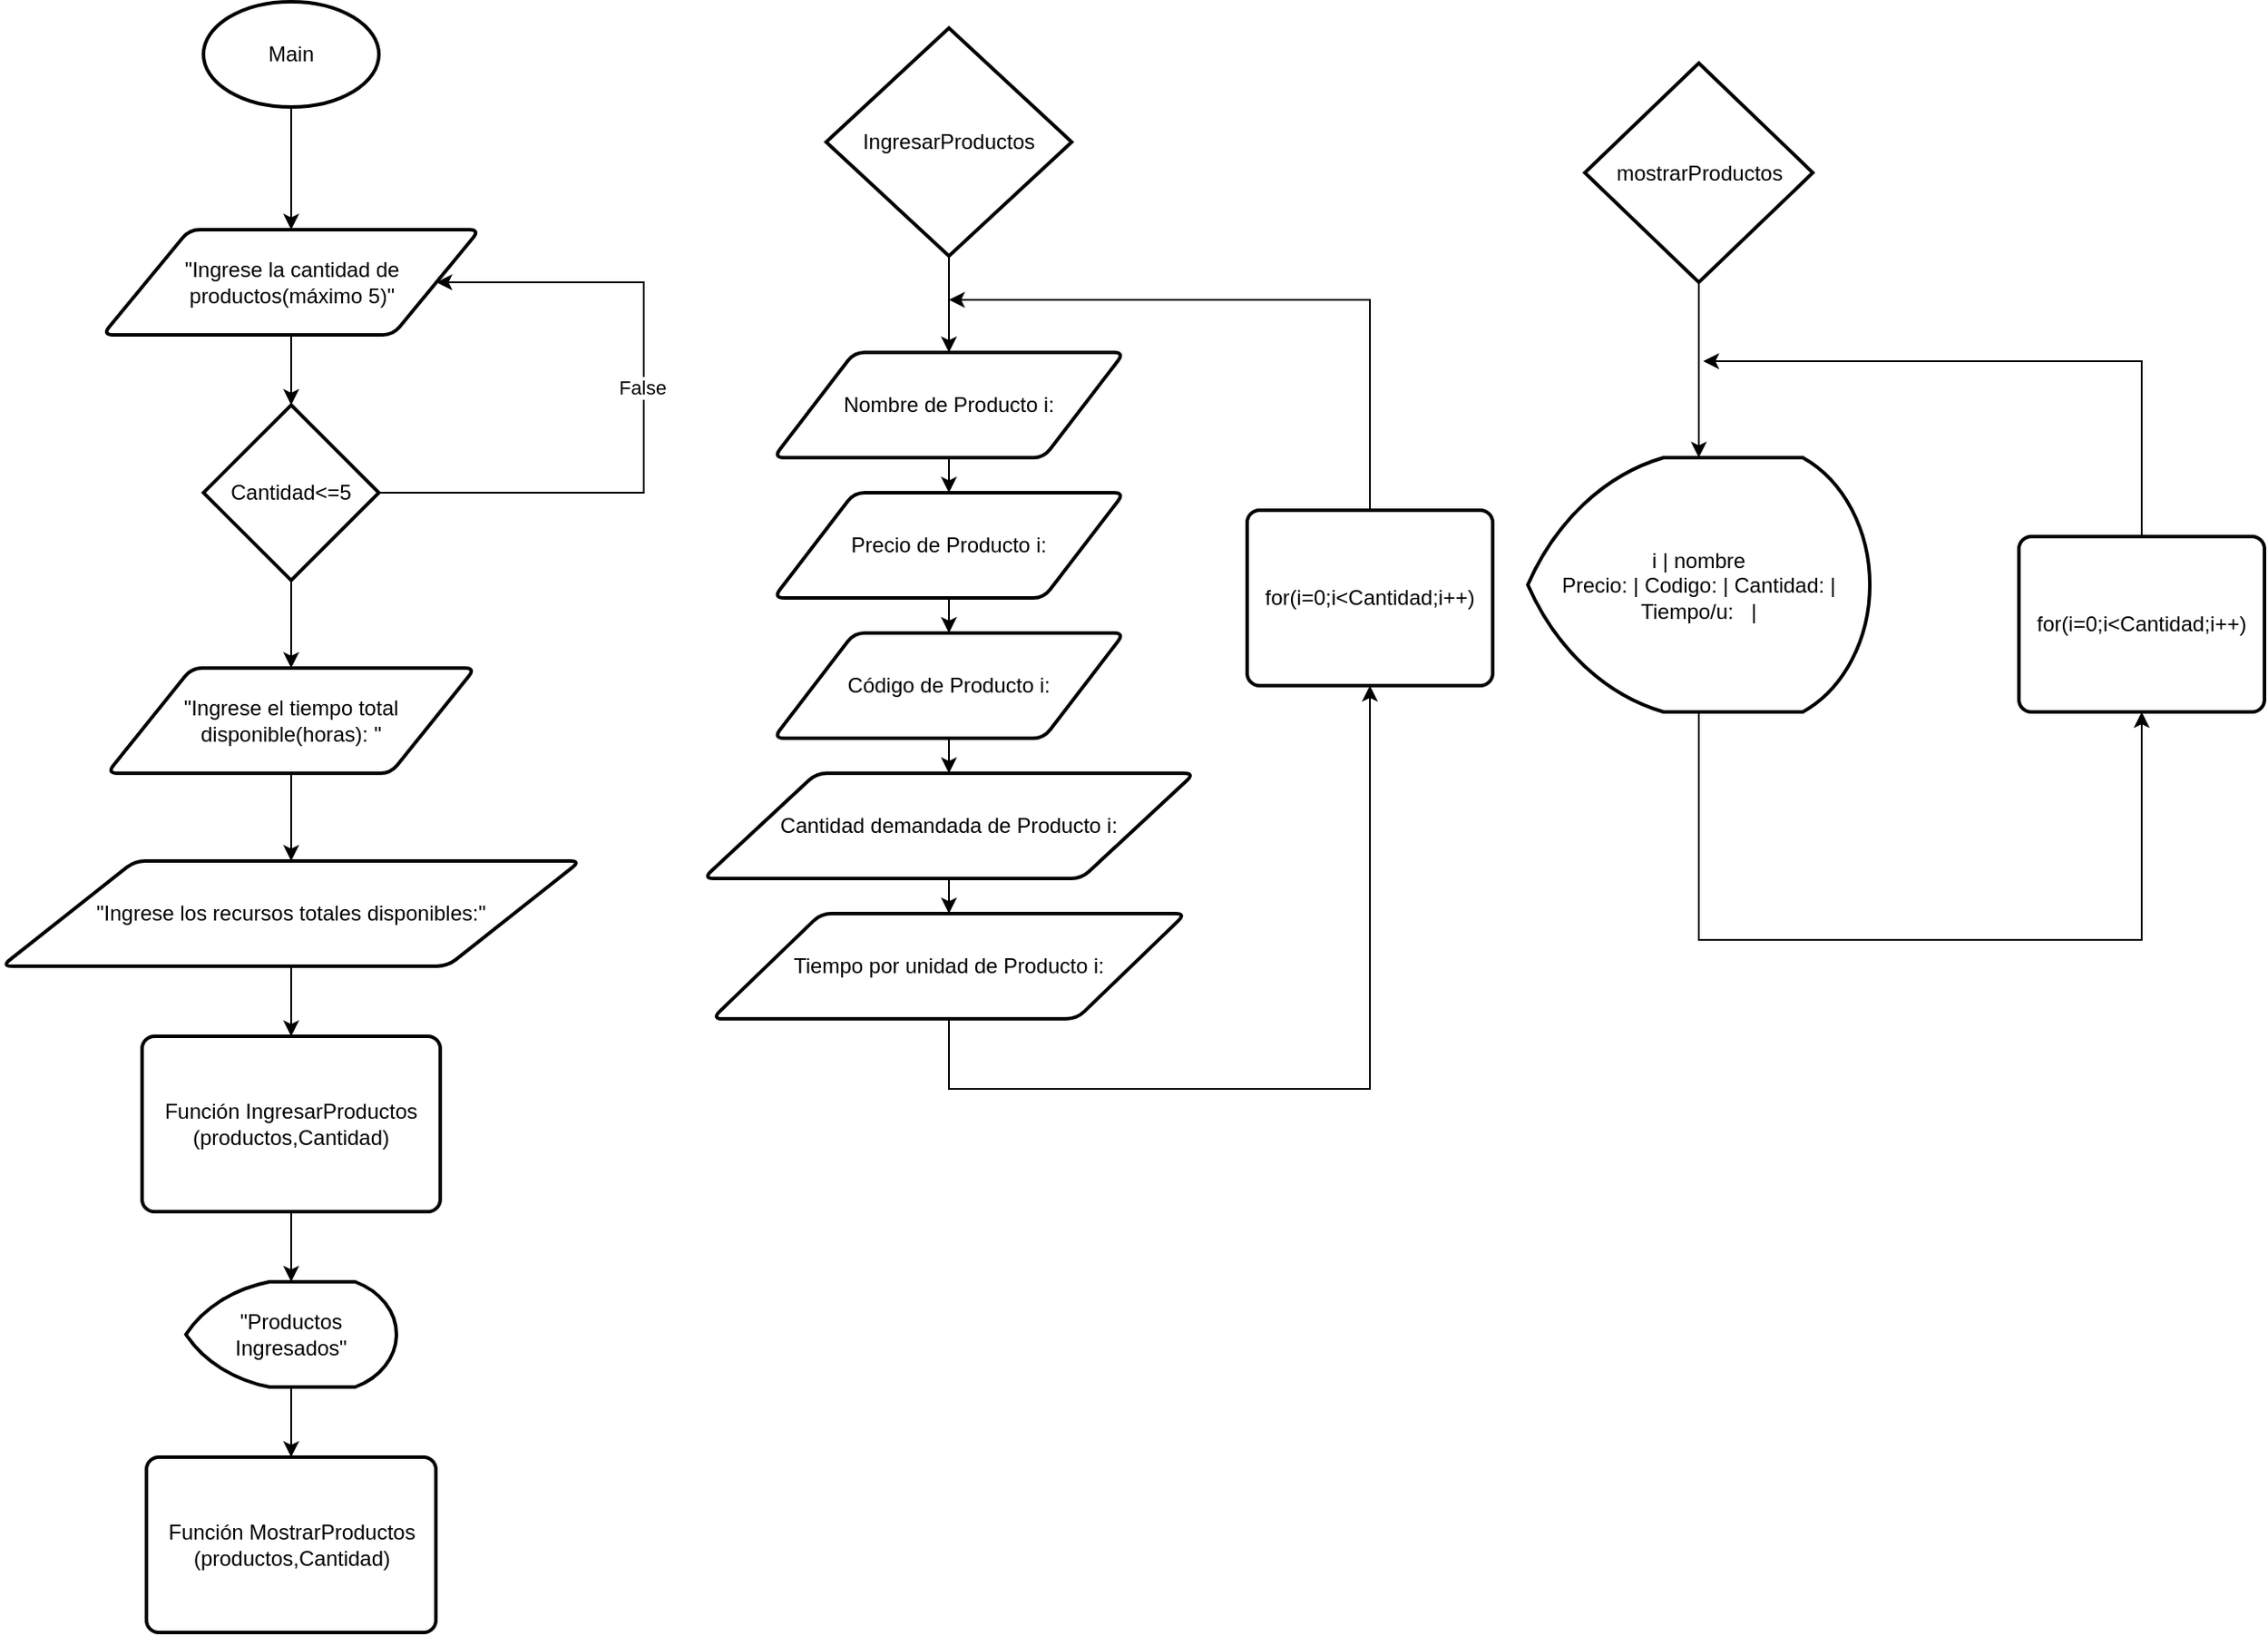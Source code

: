 <mxfile version="27.0.5">
  <diagram name="Página-1" id="7f4B3Y-akTW4V8ARh-Hn">
    <mxGraphModel dx="1617" dy="1020" grid="1" gridSize="10" guides="1" tooltips="1" connect="1" arrows="1" fold="1" page="1" pageScale="1" pageWidth="1200" pageHeight="1600" math="0" shadow="0">
      <root>
        <mxCell id="0" />
        <mxCell id="1" parent="0" />
        <mxCell id="LcZc_sEwQm5LV-d36QQi-3" style="edgeStyle=orthogonalEdgeStyle;rounded=0;orthogonalLoop=1;jettySize=auto;html=1;entryX=0.5;entryY=0;entryDx=0;entryDy=0;" edge="1" parent="1" source="LcZc_sEwQm5LV-d36QQi-1" target="LcZc_sEwQm5LV-d36QQi-2">
          <mxGeometry relative="1" as="geometry" />
        </mxCell>
        <mxCell id="LcZc_sEwQm5LV-d36QQi-1" value="Main" style="strokeWidth=2;html=1;shape=mxgraph.flowchart.start_1;whiteSpace=wrap;" vertex="1" parent="1">
          <mxGeometry x="135" y="5" width="100" height="60" as="geometry" />
        </mxCell>
        <mxCell id="LcZc_sEwQm5LV-d36QQi-2" value="&quot;Ingrese la cantidad de productos(máximo 5)&quot;" style="shape=parallelogram;html=1;strokeWidth=2;perimeter=parallelogramPerimeter;whiteSpace=wrap;rounded=1;arcSize=12;size=0.23;" vertex="1" parent="1">
          <mxGeometry x="77.5" y="135" width="215" height="60" as="geometry" />
        </mxCell>
        <mxCell id="LcZc_sEwQm5LV-d36QQi-5" style="edgeStyle=orthogonalEdgeStyle;rounded=0;orthogonalLoop=1;jettySize=auto;html=1;entryX=1;entryY=0.5;entryDx=0;entryDy=0;exitX=1;exitY=0.5;exitDx=0;exitDy=0;exitPerimeter=0;" edge="1" parent="1" source="LcZc_sEwQm5LV-d36QQi-4" target="LcZc_sEwQm5LV-d36QQi-2">
          <mxGeometry relative="1" as="geometry">
            <mxPoint x="385" y="145" as="targetPoint" />
            <mxPoint x="295" y="245" as="sourcePoint" />
            <Array as="points">
              <mxPoint x="386" y="285" />
              <mxPoint x="386" y="165" />
            </Array>
          </mxGeometry>
        </mxCell>
        <mxCell id="LcZc_sEwQm5LV-d36QQi-6" value="False" style="edgeLabel;html=1;align=center;verticalAlign=middle;resizable=0;points=[];" vertex="1" connectable="0" parent="LcZc_sEwQm5LV-d36QQi-5">
          <mxGeometry x="0.145" relative="1" as="geometry">
            <mxPoint x="-1" y="12" as="offset" />
          </mxGeometry>
        </mxCell>
        <mxCell id="LcZc_sEwQm5LV-d36QQi-9" style="edgeStyle=orthogonalEdgeStyle;rounded=0;orthogonalLoop=1;jettySize=auto;html=1;exitX=0.5;exitY=1;exitDx=0;exitDy=0;exitPerimeter=0;entryX=0.5;entryY=0;entryDx=0;entryDy=0;" edge="1" parent="1" source="LcZc_sEwQm5LV-d36QQi-4" target="LcZc_sEwQm5LV-d36QQi-8">
          <mxGeometry relative="1" as="geometry" />
        </mxCell>
        <mxCell id="LcZc_sEwQm5LV-d36QQi-4" value="Cantidad&amp;lt;=5" style="strokeWidth=2;html=1;shape=mxgraph.flowchart.decision;whiteSpace=wrap;" vertex="1" parent="1">
          <mxGeometry x="135" y="235" width="100" height="100" as="geometry" />
        </mxCell>
        <mxCell id="LcZc_sEwQm5LV-d36QQi-7" style="edgeStyle=orthogonalEdgeStyle;rounded=0;orthogonalLoop=1;jettySize=auto;html=1;exitX=0.5;exitY=1;exitDx=0;exitDy=0;entryX=0.5;entryY=0;entryDx=0;entryDy=0;entryPerimeter=0;" edge="1" parent="1" source="LcZc_sEwQm5LV-d36QQi-2" target="LcZc_sEwQm5LV-d36QQi-4">
          <mxGeometry relative="1" as="geometry" />
        </mxCell>
        <mxCell id="LcZc_sEwQm5LV-d36QQi-11" style="edgeStyle=orthogonalEdgeStyle;rounded=0;orthogonalLoop=1;jettySize=auto;html=1;" edge="1" parent="1" source="LcZc_sEwQm5LV-d36QQi-8" target="LcZc_sEwQm5LV-d36QQi-10">
          <mxGeometry relative="1" as="geometry" />
        </mxCell>
        <mxCell id="LcZc_sEwQm5LV-d36QQi-8" value="&quot;Ingrese el tiempo total disponible(horas): &quot;" style="shape=parallelogram;html=1;strokeWidth=2;perimeter=parallelogramPerimeter;whiteSpace=wrap;rounded=1;arcSize=12;size=0.23;" vertex="1" parent="1">
          <mxGeometry x="80" y="385" width="210" height="60" as="geometry" />
        </mxCell>
        <mxCell id="LcZc_sEwQm5LV-d36QQi-32" style="edgeStyle=orthogonalEdgeStyle;rounded=0;orthogonalLoop=1;jettySize=auto;html=1;exitX=0.5;exitY=1;exitDx=0;exitDy=0;entryX=0.5;entryY=0;entryDx=0;entryDy=0;" edge="1" parent="1" source="LcZc_sEwQm5LV-d36QQi-10" target="LcZc_sEwQm5LV-d36QQi-31">
          <mxGeometry relative="1" as="geometry" />
        </mxCell>
        <mxCell id="LcZc_sEwQm5LV-d36QQi-10" value="&quot;Ingrese los recursos totales disponibles:&quot;" style="shape=parallelogram;html=1;strokeWidth=2;perimeter=parallelogramPerimeter;whiteSpace=wrap;rounded=1;arcSize=12;size=0.23;" vertex="1" parent="1">
          <mxGeometry x="20" y="495" width="330" height="60" as="geometry" />
        </mxCell>
        <mxCell id="LcZc_sEwQm5LV-d36QQi-28" style="edgeStyle=orthogonalEdgeStyle;rounded=0;orthogonalLoop=1;jettySize=auto;html=1;exitX=0.5;exitY=0;exitDx=0;exitDy=0;" edge="1" parent="1" source="LcZc_sEwQm5LV-d36QQi-12">
          <mxGeometry relative="1" as="geometry">
            <mxPoint x="560" y="175" as="targetPoint" />
            <Array as="points">
              <mxPoint x="800" y="175" />
            </Array>
          </mxGeometry>
        </mxCell>
        <mxCell id="LcZc_sEwQm5LV-d36QQi-12" value="for(i=0;i&amp;lt;Cantidad;i++)" style="rounded=1;whiteSpace=wrap;html=1;absoluteArcSize=1;arcSize=14;strokeWidth=2;" vertex="1" parent="1">
          <mxGeometry x="730" y="295" width="140" height="100" as="geometry" />
        </mxCell>
        <mxCell id="LcZc_sEwQm5LV-d36QQi-23" style="edgeStyle=orthogonalEdgeStyle;rounded=0;orthogonalLoop=1;jettySize=auto;html=1;exitX=0.5;exitY=1;exitDx=0;exitDy=0;entryX=0.5;entryY=0;entryDx=0;entryDy=0;" edge="1" parent="1" source="LcZc_sEwQm5LV-d36QQi-14" target="LcZc_sEwQm5LV-d36QQi-19">
          <mxGeometry relative="1" as="geometry" />
        </mxCell>
        <mxCell id="LcZc_sEwQm5LV-d36QQi-14" value="Nombre de Producto i: " style="shape=parallelogram;html=1;strokeWidth=2;perimeter=parallelogramPerimeter;whiteSpace=wrap;rounded=1;arcSize=12;size=0.23;" vertex="1" parent="1">
          <mxGeometry x="460" y="205" width="200" height="60" as="geometry" />
        </mxCell>
        <mxCell id="LcZc_sEwQm5LV-d36QQi-24" style="edgeStyle=orthogonalEdgeStyle;rounded=0;orthogonalLoop=1;jettySize=auto;html=1;exitX=0.5;exitY=1;exitDx=0;exitDy=0;entryX=0.5;entryY=0;entryDx=0;entryDy=0;" edge="1" parent="1" source="LcZc_sEwQm5LV-d36QQi-19" target="LcZc_sEwQm5LV-d36QQi-20">
          <mxGeometry relative="1" as="geometry" />
        </mxCell>
        <mxCell id="LcZc_sEwQm5LV-d36QQi-19" value="Precio de Producto i: " style="shape=parallelogram;html=1;strokeWidth=2;perimeter=parallelogramPerimeter;whiteSpace=wrap;rounded=1;arcSize=12;size=0.23;" vertex="1" parent="1">
          <mxGeometry x="460" y="285" width="200" height="60" as="geometry" />
        </mxCell>
        <mxCell id="LcZc_sEwQm5LV-d36QQi-25" style="edgeStyle=orthogonalEdgeStyle;rounded=0;orthogonalLoop=1;jettySize=auto;html=1;exitX=0.5;exitY=1;exitDx=0;exitDy=0;entryX=0.5;entryY=0;entryDx=0;entryDy=0;" edge="1" parent="1" source="LcZc_sEwQm5LV-d36QQi-20" target="LcZc_sEwQm5LV-d36QQi-21">
          <mxGeometry relative="1" as="geometry" />
        </mxCell>
        <mxCell id="LcZc_sEwQm5LV-d36QQi-20" value="Código de Producto i: " style="shape=parallelogram;html=1;strokeWidth=2;perimeter=parallelogramPerimeter;whiteSpace=wrap;rounded=1;arcSize=12;size=0.23;" vertex="1" parent="1">
          <mxGeometry x="460" y="365" width="200" height="60" as="geometry" />
        </mxCell>
        <mxCell id="LcZc_sEwQm5LV-d36QQi-27" style="edgeStyle=orthogonalEdgeStyle;rounded=0;orthogonalLoop=1;jettySize=auto;html=1;exitX=0.5;exitY=1;exitDx=0;exitDy=0;entryX=0.5;entryY=0;entryDx=0;entryDy=0;" edge="1" parent="1" source="LcZc_sEwQm5LV-d36QQi-21" target="LcZc_sEwQm5LV-d36QQi-22">
          <mxGeometry relative="1" as="geometry" />
        </mxCell>
        <mxCell id="LcZc_sEwQm5LV-d36QQi-21" value="Cantidad demandada de Producto i: " style="shape=parallelogram;html=1;strokeWidth=2;perimeter=parallelogramPerimeter;whiteSpace=wrap;rounded=1;arcSize=12;size=0.23;" vertex="1" parent="1">
          <mxGeometry x="420" y="445" width="280" height="60" as="geometry" />
        </mxCell>
        <mxCell id="LcZc_sEwQm5LV-d36QQi-30" style="edgeStyle=orthogonalEdgeStyle;rounded=0;orthogonalLoop=1;jettySize=auto;html=1;exitX=0.5;exitY=1;exitDx=0;exitDy=0;entryX=0.5;entryY=1;entryDx=0;entryDy=0;" edge="1" parent="1" source="LcZc_sEwQm5LV-d36QQi-22" target="LcZc_sEwQm5LV-d36QQi-12">
          <mxGeometry relative="1" as="geometry">
            <Array as="points">
              <mxPoint x="560" y="625" />
              <mxPoint x="800" y="625" />
            </Array>
          </mxGeometry>
        </mxCell>
        <mxCell id="LcZc_sEwQm5LV-d36QQi-22" value="Tiempo por unidad de Producto i: " style="shape=parallelogram;html=1;strokeWidth=2;perimeter=parallelogramPerimeter;whiteSpace=wrap;rounded=1;arcSize=12;size=0.23;" vertex="1" parent="1">
          <mxGeometry x="425" y="525" width="270" height="60" as="geometry" />
        </mxCell>
        <mxCell id="LcZc_sEwQm5LV-d36QQi-31" value="Función IngresarProductos (productos,Cantidad)" style="rounded=1;whiteSpace=wrap;html=1;absoluteArcSize=1;arcSize=14;strokeWidth=2;" vertex="1" parent="1">
          <mxGeometry x="100" y="595" width="170" height="100" as="geometry" />
        </mxCell>
        <mxCell id="LcZc_sEwQm5LV-d36QQi-34" style="edgeStyle=orthogonalEdgeStyle;rounded=0;orthogonalLoop=1;jettySize=auto;html=1;entryX=0.5;entryY=0;entryDx=0;entryDy=0;" edge="1" parent="1" source="LcZc_sEwQm5LV-d36QQi-33" target="LcZc_sEwQm5LV-d36QQi-14">
          <mxGeometry relative="1" as="geometry" />
        </mxCell>
        <mxCell id="LcZc_sEwQm5LV-d36QQi-33" value="IngresarProductos" style="strokeWidth=2;html=1;shape=mxgraph.flowchart.decision;whiteSpace=wrap;" vertex="1" parent="1">
          <mxGeometry x="490" y="20" width="140" height="130" as="geometry" />
        </mxCell>
        <mxCell id="LcZc_sEwQm5LV-d36QQi-38" style="edgeStyle=orthogonalEdgeStyle;rounded=0;orthogonalLoop=1;jettySize=auto;html=1;" edge="1" parent="1" source="LcZc_sEwQm5LV-d36QQi-35" target="LcZc_sEwQm5LV-d36QQi-37">
          <mxGeometry relative="1" as="geometry" />
        </mxCell>
        <mxCell id="LcZc_sEwQm5LV-d36QQi-35" value="&lt;div&gt;&quot;Productos Ingresados&quot;&lt;/div&gt;" style="strokeWidth=2;html=1;shape=mxgraph.flowchart.display;whiteSpace=wrap;" vertex="1" parent="1">
          <mxGeometry x="125" y="735" width="120" height="60" as="geometry" />
        </mxCell>
        <mxCell id="LcZc_sEwQm5LV-d36QQi-36" style="edgeStyle=orthogonalEdgeStyle;rounded=0;orthogonalLoop=1;jettySize=auto;html=1;entryX=0.5;entryY=0;entryDx=0;entryDy=0;entryPerimeter=0;" edge="1" parent="1" source="LcZc_sEwQm5LV-d36QQi-31" target="LcZc_sEwQm5LV-d36QQi-35">
          <mxGeometry relative="1" as="geometry" />
        </mxCell>
        <mxCell id="LcZc_sEwQm5LV-d36QQi-37" value="Función MostrarProductos (productos,Cantidad)" style="rounded=1;whiteSpace=wrap;html=1;absoluteArcSize=1;arcSize=14;strokeWidth=2;" vertex="1" parent="1">
          <mxGeometry x="102.5" y="835" width="165" height="100" as="geometry" />
        </mxCell>
        <mxCell id="LcZc_sEwQm5LV-d36QQi-39" value="mostrarProductos" style="strokeWidth=2;html=1;shape=mxgraph.flowchart.decision;whiteSpace=wrap;" vertex="1" parent="1">
          <mxGeometry x="922.5" y="40" width="130" height="125" as="geometry" />
        </mxCell>
        <mxCell id="LcZc_sEwQm5LV-d36QQi-44" style="edgeStyle=orthogonalEdgeStyle;rounded=0;orthogonalLoop=1;jettySize=auto;html=1;" edge="1" parent="1" source="LcZc_sEwQm5LV-d36QQi-40">
          <mxGeometry relative="1" as="geometry">
            <mxPoint x="990" y="210" as="targetPoint" />
            <Array as="points">
              <mxPoint x="1240" y="210" />
            </Array>
          </mxGeometry>
        </mxCell>
        <mxCell id="LcZc_sEwQm5LV-d36QQi-40" value="for(i=0;i&amp;lt;Cantidad;i++)" style="rounded=1;whiteSpace=wrap;html=1;absoluteArcSize=1;arcSize=14;strokeWidth=2;" vertex="1" parent="1">
          <mxGeometry x="1170" y="310" width="140" height="100" as="geometry" />
        </mxCell>
        <mxCell id="LcZc_sEwQm5LV-d36QQi-43" style="edgeStyle=orthogonalEdgeStyle;rounded=0;orthogonalLoop=1;jettySize=auto;html=1;exitX=0.5;exitY=1;exitDx=0;exitDy=0;exitPerimeter=0;entryX=0.5;entryY=1;entryDx=0;entryDy=0;" edge="1" parent="1" source="LcZc_sEwQm5LV-d36QQi-41" target="LcZc_sEwQm5LV-d36QQi-40">
          <mxGeometry relative="1" as="geometry">
            <Array as="points">
              <mxPoint x="988" y="540" />
              <mxPoint x="1240" y="540" />
            </Array>
          </mxGeometry>
        </mxCell>
        <mxCell id="LcZc_sEwQm5LV-d36QQi-41" value="i | nombre&lt;br&gt;Precio: | Codigo: | Cantidad: | Tiempo/u:&amp;nbsp;&amp;nbsp; |" style="strokeWidth=2;html=1;shape=mxgraph.flowchart.display;whiteSpace=wrap;" vertex="1" parent="1">
          <mxGeometry x="890" y="265" width="195" height="145" as="geometry" />
        </mxCell>
        <mxCell id="LcZc_sEwQm5LV-d36QQi-42" style="edgeStyle=orthogonalEdgeStyle;rounded=0;orthogonalLoop=1;jettySize=auto;html=1;entryX=0.5;entryY=0;entryDx=0;entryDy=0;entryPerimeter=0;" edge="1" parent="1" source="LcZc_sEwQm5LV-d36QQi-39" target="LcZc_sEwQm5LV-d36QQi-41">
          <mxGeometry relative="1" as="geometry" />
        </mxCell>
      </root>
    </mxGraphModel>
  </diagram>
</mxfile>
